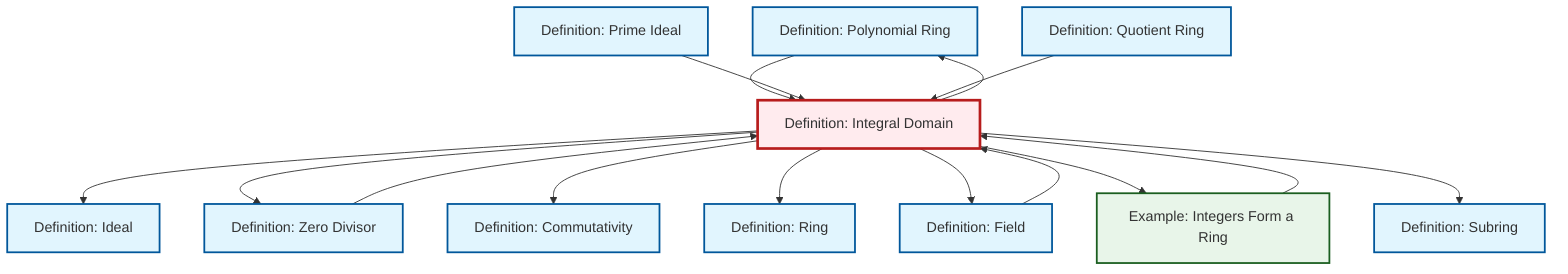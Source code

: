 graph TD
    classDef definition fill:#e1f5fe,stroke:#01579b,stroke-width:2px
    classDef theorem fill:#f3e5f5,stroke:#4a148c,stroke-width:2px
    classDef axiom fill:#fff3e0,stroke:#e65100,stroke-width:2px
    classDef example fill:#e8f5e9,stroke:#1b5e20,stroke-width:2px
    classDef current fill:#ffebee,stroke:#b71c1c,stroke-width:3px
    def-subring["Definition: Subring"]:::definition
    def-polynomial-ring["Definition: Polynomial Ring"]:::definition
    def-quotient-ring["Definition: Quotient Ring"]:::definition
    def-commutativity["Definition: Commutativity"]:::definition
    def-ring["Definition: Ring"]:::definition
    ex-integers-ring["Example: Integers Form a Ring"]:::example
    def-prime-ideal["Definition: Prime Ideal"]:::definition
    def-zero-divisor["Definition: Zero Divisor"]:::definition
    def-ideal["Definition: Ideal"]:::definition
    def-field["Definition: Field"]:::definition
    def-integral-domain["Definition: Integral Domain"]:::definition
    def-polynomial-ring --> def-integral-domain
    def-prime-ideal --> def-integral-domain
    def-integral-domain --> def-ideal
    def-integral-domain --> def-zero-divisor
    def-integral-domain --> def-commutativity
    def-integral-domain --> def-ring
    def-integral-domain --> def-field
    ex-integers-ring --> def-integral-domain
    def-quotient-ring --> def-integral-domain
    def-zero-divisor --> def-integral-domain
    def-field --> def-integral-domain
    def-integral-domain --> ex-integers-ring
    def-integral-domain --> def-polynomial-ring
    def-integral-domain --> def-subring
    class def-integral-domain current